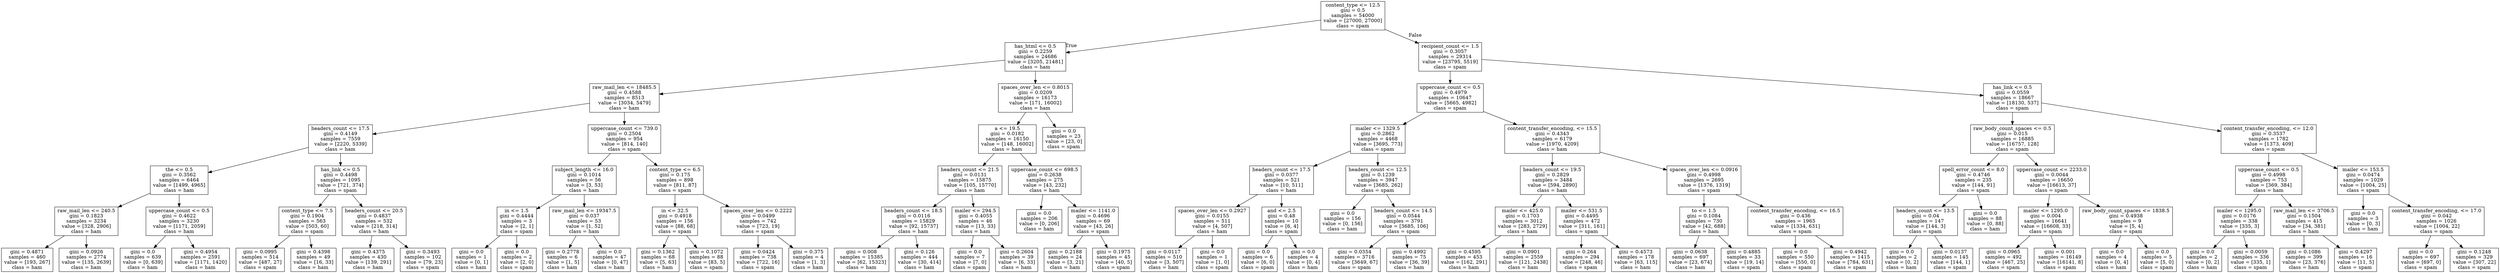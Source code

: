 digraph Tree {
node [shape=box] ;
0 [label="content_type <= 12.5\ngini = 0.5\nsamples = 54000\nvalue = [27000, 27000]\nclass = spam"] ;
1 [label="has_html <= 0.5\ngini = 0.2259\nsamples = 24686\nvalue = [3205, 21481]\nclass = ham"] ;
0 -> 1 [labeldistance=2.5, labelangle=45, headlabel="True"] ;
2 [label="raw_mail_len <= 18485.5\ngini = 0.4588\nsamples = 8513\nvalue = [3034, 5479]\nclass = ham"] ;
1 -> 2 ;
3 [label="headers_count <= 17.5\ngini = 0.4149\nsamples = 7559\nvalue = [2220, 5339]\nclass = ham"] ;
2 -> 3 ;
4 [label="the <= 0.5\ngini = 0.3562\nsamples = 6464\nvalue = [1499, 4965]\nclass = ham"] ;
3 -> 4 ;
5 [label="raw_mail_len <= 240.5\ngini = 0.1823\nsamples = 3234\nvalue = [328, 2906]\nclass = ham"] ;
4 -> 5 ;
6 [label="gini = 0.4871\nsamples = 460\nvalue = [193, 267]\nclass = ham"] ;
5 -> 6 ;
7 [label="gini = 0.0926\nsamples = 2774\nvalue = [135, 2639]\nclass = ham"] ;
5 -> 7 ;
8 [label="uppercase_count <= 0.5\ngini = 0.4622\nsamples = 3230\nvalue = [1171, 2059]\nclass = ham"] ;
4 -> 8 ;
9 [label="gini = 0.0\nsamples = 639\nvalue = [0, 639]\nclass = ham"] ;
8 -> 9 ;
10 [label="gini = 0.4954\nsamples = 2591\nvalue = [1171, 1420]\nclass = ham"] ;
8 -> 10 ;
11 [label="has_link <= 0.5\ngini = 0.4498\nsamples = 1095\nvalue = [721, 374]\nclass = spam"] ;
3 -> 11 ;
12 [label="content_type <= 7.5\ngini = 0.1904\nsamples = 563\nvalue = [503, 60]\nclass = spam"] ;
11 -> 12 ;
13 [label="gini = 0.0995\nsamples = 514\nvalue = [487, 27]\nclass = spam"] ;
12 -> 13 ;
14 [label="gini = 0.4398\nsamples = 49\nvalue = [16, 33]\nclass = ham"] ;
12 -> 14 ;
15 [label="headers_count <= 20.5\ngini = 0.4837\nsamples = 532\nvalue = [218, 314]\nclass = ham"] ;
11 -> 15 ;
16 [label="gini = 0.4375\nsamples = 430\nvalue = [139, 291]\nclass = ham"] ;
15 -> 16 ;
17 [label="gini = 0.3493\nsamples = 102\nvalue = [79, 23]\nclass = spam"] ;
15 -> 17 ;
18 [label="uppercase_count <= 739.0\ngini = 0.2504\nsamples = 954\nvalue = [814, 140]\nclass = spam"] ;
2 -> 18 ;
19 [label="subject_length <= 16.0\ngini = 0.1014\nsamples = 56\nvalue = [3, 53]\nclass = ham"] ;
18 -> 19 ;
20 [label="in <= 1.5\ngini = 0.4444\nsamples = 3\nvalue = [2, 1]\nclass = spam"] ;
19 -> 20 ;
21 [label="gini = 0.0\nsamples = 1\nvalue = [0, 1]\nclass = ham"] ;
20 -> 21 ;
22 [label="gini = 0.0\nsamples = 2\nvalue = [2, 0]\nclass = spam"] ;
20 -> 22 ;
23 [label="raw_mail_len <= 19347.5\ngini = 0.037\nsamples = 53\nvalue = [1, 52]\nclass = ham"] ;
19 -> 23 ;
24 [label="gini = 0.2778\nsamples = 6\nvalue = [1, 5]\nclass = ham"] ;
23 -> 24 ;
25 [label="gini = 0.0\nsamples = 47\nvalue = [0, 47]\nclass = ham"] ;
23 -> 25 ;
26 [label="content_type <= 6.5\ngini = 0.175\nsamples = 898\nvalue = [811, 87]\nclass = spam"] ;
18 -> 26 ;
27 [label="in <= 32.5\ngini = 0.4918\nsamples = 156\nvalue = [88, 68]\nclass = spam"] ;
26 -> 27 ;
28 [label="gini = 0.1362\nsamples = 68\nvalue = [5, 63]\nclass = ham"] ;
27 -> 28 ;
29 [label="gini = 0.1072\nsamples = 88\nvalue = [83, 5]\nclass = spam"] ;
27 -> 29 ;
30 [label="spaces_over_len <= 0.2222\ngini = 0.0499\nsamples = 742\nvalue = [723, 19]\nclass = spam"] ;
26 -> 30 ;
31 [label="gini = 0.0424\nsamples = 738\nvalue = [722, 16]\nclass = spam"] ;
30 -> 31 ;
32 [label="gini = 0.375\nsamples = 4\nvalue = [1, 3]\nclass = ham"] ;
30 -> 32 ;
33 [label="spaces_over_len <= 0.8015\ngini = 0.0209\nsamples = 16173\nvalue = [171, 16002]\nclass = ham"] ;
1 -> 33 ;
34 [label="a <= 19.5\ngini = 0.0182\nsamples = 16150\nvalue = [148, 16002]\nclass = ham"] ;
33 -> 34 ;
35 [label="headers_count <= 21.5\ngini = 0.0131\nsamples = 15875\nvalue = [105, 15770]\nclass = ham"] ;
34 -> 35 ;
36 [label="headers_count <= 18.5\ngini = 0.0116\nsamples = 15829\nvalue = [92, 15737]\nclass = ham"] ;
35 -> 36 ;
37 [label="gini = 0.008\nsamples = 15385\nvalue = [62, 15323]\nclass = ham"] ;
36 -> 37 ;
38 [label="gini = 0.126\nsamples = 444\nvalue = [30, 414]\nclass = ham"] ;
36 -> 38 ;
39 [label="mailer <= 294.5\ngini = 0.4055\nsamples = 46\nvalue = [13, 33]\nclass = ham"] ;
35 -> 39 ;
40 [label="gini = 0.0\nsamples = 7\nvalue = [7, 0]\nclass = spam"] ;
39 -> 40 ;
41 [label="gini = 0.2604\nsamples = 39\nvalue = [6, 33]\nclass = ham"] ;
39 -> 41 ;
42 [label="uppercase_count <= 698.5\ngini = 0.2638\nsamples = 275\nvalue = [43, 232]\nclass = ham"] ;
34 -> 42 ;
43 [label="gini = 0.0\nsamples = 206\nvalue = [0, 206]\nclass = ham"] ;
42 -> 43 ;
44 [label="mailer <= 1141.0\ngini = 0.4696\nsamples = 69\nvalue = [43, 26]\nclass = spam"] ;
42 -> 44 ;
45 [label="gini = 0.2188\nsamples = 24\nvalue = [3, 21]\nclass = ham"] ;
44 -> 45 ;
46 [label="gini = 0.1975\nsamples = 45\nvalue = [40, 5]\nclass = spam"] ;
44 -> 46 ;
47 [label="gini = 0.0\nsamples = 23\nvalue = [23, 0]\nclass = spam"] ;
33 -> 47 ;
48 [label="recipient_count <= 1.5\ngini = 0.3057\nsamples = 29314\nvalue = [23795, 5519]\nclass = spam"] ;
0 -> 48 [labeldistance=2.5, labelangle=-45, headlabel="False"] ;
49 [label="uppercase_count <= 0.5\ngini = 0.4979\nsamples = 10647\nvalue = [5665, 4982]\nclass = spam"] ;
48 -> 49 ;
50 [label="mailer <= 1329.5\ngini = 0.2862\nsamples = 4468\nvalue = [3695, 773]\nclass = spam"] ;
49 -> 50 ;
51 [label="headers_count <= 17.5\ngini = 0.0377\nsamples = 521\nvalue = [10, 511]\nclass = ham"] ;
50 -> 51 ;
52 [label="spaces_over_len <= 0.2927\ngini = 0.0155\nsamples = 511\nvalue = [4, 507]\nclass = ham"] ;
51 -> 52 ;
53 [label="gini = 0.0117\nsamples = 510\nvalue = [3, 507]\nclass = ham"] ;
52 -> 53 ;
54 [label="gini = 0.0\nsamples = 1\nvalue = [1, 0]\nclass = spam"] ;
52 -> 54 ;
55 [label="and <= 2.5\ngini = 0.48\nsamples = 10\nvalue = [6, 4]\nclass = spam"] ;
51 -> 55 ;
56 [label="gini = 0.0\nsamples = 6\nvalue = [6, 0]\nclass = spam"] ;
55 -> 56 ;
57 [label="gini = 0.0\nsamples = 4\nvalue = [0, 4]\nclass = ham"] ;
55 -> 57 ;
58 [label="headers_count <= 12.5\ngini = 0.1239\nsamples = 3947\nvalue = [3685, 262]\nclass = spam"] ;
50 -> 58 ;
59 [label="gini = 0.0\nsamples = 156\nvalue = [0, 156]\nclass = ham"] ;
58 -> 59 ;
60 [label="headers_count <= 14.5\ngini = 0.0544\nsamples = 3791\nvalue = [3685, 106]\nclass = spam"] ;
58 -> 60 ;
61 [label="gini = 0.0354\nsamples = 3716\nvalue = [3649, 67]\nclass = spam"] ;
60 -> 61 ;
62 [label="gini = 0.4992\nsamples = 75\nvalue = [36, 39]\nclass = ham"] ;
60 -> 62 ;
63 [label="content_transfer_encoding, <= 15.5\ngini = 0.4343\nsamples = 6179\nvalue = [1970, 4209]\nclass = ham"] ;
49 -> 63 ;
64 [label="headers_count <= 19.5\ngini = 0.2829\nsamples = 3484\nvalue = [594, 2890]\nclass = ham"] ;
63 -> 64 ;
65 [label="mailer <= 425.0\ngini = 0.1703\nsamples = 3012\nvalue = [283, 2729]\nclass = ham"] ;
64 -> 65 ;
66 [label="gini = 0.4595\nsamples = 453\nvalue = [162, 291]\nclass = ham"] ;
65 -> 66 ;
67 [label="gini = 0.0901\nsamples = 2559\nvalue = [121, 2438]\nclass = ham"] ;
65 -> 67 ;
68 [label="mailer <= 531.5\ngini = 0.4495\nsamples = 472\nvalue = [311, 161]\nclass = spam"] ;
64 -> 68 ;
69 [label="gini = 0.264\nsamples = 294\nvalue = [248, 46]\nclass = spam"] ;
68 -> 69 ;
70 [label="gini = 0.4573\nsamples = 178\nvalue = [63, 115]\nclass = ham"] ;
68 -> 70 ;
71 [label="spaces_over_len <= 0.0916\ngini = 0.4998\nsamples = 2695\nvalue = [1376, 1319]\nclass = spam"] ;
63 -> 71 ;
72 [label="to <= 1.5\ngini = 0.1084\nsamples = 730\nvalue = [42, 688]\nclass = ham"] ;
71 -> 72 ;
73 [label="gini = 0.0638\nsamples = 697\nvalue = [23, 674]\nclass = ham"] ;
72 -> 73 ;
74 [label="gini = 0.4885\nsamples = 33\nvalue = [19, 14]\nclass = spam"] ;
72 -> 74 ;
75 [label="content_transfer_encoding, <= 16.5\ngini = 0.436\nsamples = 1965\nvalue = [1334, 631]\nclass = spam"] ;
71 -> 75 ;
76 [label="gini = 0.0\nsamples = 550\nvalue = [550, 0]\nclass = spam"] ;
75 -> 76 ;
77 [label="gini = 0.4942\nsamples = 1415\nvalue = [784, 631]\nclass = spam"] ;
75 -> 77 ;
78 [label="has_link <= 0.5\ngini = 0.0559\nsamples = 18667\nvalue = [18130, 537]\nclass = spam"] ;
48 -> 78 ;
79 [label="raw_body_count_spaces <= 0.5\ngini = 0.015\nsamples = 16885\nvalue = [16757, 128]\nclass = spam"] ;
78 -> 79 ;
80 [label="spell_error_count <= 8.0\ngini = 0.4746\nsamples = 235\nvalue = [144, 91]\nclass = spam"] ;
79 -> 80 ;
81 [label="headers_count <= 13.5\ngini = 0.04\nsamples = 147\nvalue = [144, 3]\nclass = spam"] ;
80 -> 81 ;
82 [label="gini = 0.0\nsamples = 2\nvalue = [0, 2]\nclass = ham"] ;
81 -> 82 ;
83 [label="gini = 0.0137\nsamples = 145\nvalue = [144, 1]\nclass = spam"] ;
81 -> 83 ;
84 [label="gini = 0.0\nsamples = 88\nvalue = [0, 88]\nclass = ham"] ;
80 -> 84 ;
85 [label="uppercase_count <= 2233.0\ngini = 0.0044\nsamples = 16650\nvalue = [16613, 37]\nclass = spam"] ;
79 -> 85 ;
86 [label="mailer <= 1295.0\ngini = 0.004\nsamples = 16641\nvalue = [16608, 33]\nclass = spam"] ;
85 -> 86 ;
87 [label="gini = 0.0965\nsamples = 492\nvalue = [467, 25]\nclass = spam"] ;
86 -> 87 ;
88 [label="gini = 0.001\nsamples = 16149\nvalue = [16141, 8]\nclass = spam"] ;
86 -> 88 ;
89 [label="raw_body_count_spaces <= 1838.5\ngini = 0.4938\nsamples = 9\nvalue = [5, 4]\nclass = spam"] ;
85 -> 89 ;
90 [label="gini = 0.0\nsamples = 4\nvalue = [0, 4]\nclass = ham"] ;
89 -> 90 ;
91 [label="gini = 0.0\nsamples = 5\nvalue = [5, 0]\nclass = spam"] ;
89 -> 91 ;
92 [label="content_transfer_encoding, <= 12.0\ngini = 0.3537\nsamples = 1782\nvalue = [1373, 409]\nclass = spam"] ;
78 -> 92 ;
93 [label="uppercase_count <= 0.5\ngini = 0.4998\nsamples = 753\nvalue = [369, 384]\nclass = ham"] ;
92 -> 93 ;
94 [label="mailer <= 1295.0\ngini = 0.0176\nsamples = 338\nvalue = [335, 3]\nclass = spam"] ;
93 -> 94 ;
95 [label="gini = 0.0\nsamples = 2\nvalue = [0, 2]\nclass = ham"] ;
94 -> 95 ;
96 [label="gini = 0.0059\nsamples = 336\nvalue = [335, 1]\nclass = spam"] ;
94 -> 96 ;
97 [label="raw_mail_len <= 3706.5\ngini = 0.1504\nsamples = 415\nvalue = [34, 381]\nclass = ham"] ;
93 -> 97 ;
98 [label="gini = 0.1086\nsamples = 399\nvalue = [23, 376]\nclass = ham"] ;
97 -> 98 ;
99 [label="gini = 0.4297\nsamples = 16\nvalue = [11, 5]\nclass = spam"] ;
97 -> 99 ;
100 [label="mailer <= 153.5\ngini = 0.0474\nsamples = 1029\nvalue = [1004, 25]\nclass = spam"] ;
92 -> 100 ;
101 [label="gini = 0.0\nsamples = 3\nvalue = [0, 3]\nclass = ham"] ;
100 -> 101 ;
102 [label="content_transfer_encoding, <= 17.0\ngini = 0.042\nsamples = 1026\nvalue = [1004, 22]\nclass = spam"] ;
100 -> 102 ;
103 [label="gini = 0.0\nsamples = 697\nvalue = [697, 0]\nclass = spam"] ;
102 -> 103 ;
104 [label="gini = 0.1248\nsamples = 329\nvalue = [307, 22]\nclass = spam"] ;
102 -> 104 ;
}